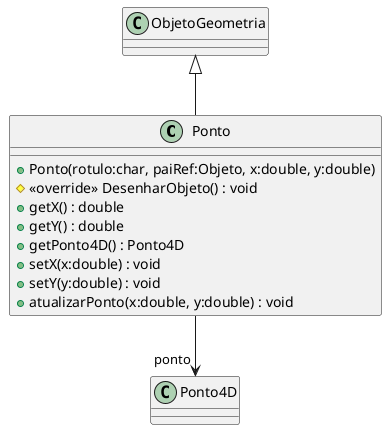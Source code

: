 @startuml
class Ponto {
    + Ponto(rotulo:char, paiRef:Objeto, x:double, y:double)
    # <<override>> DesenharObjeto() : void
    + getX() : double
    + getY() : double
    + getPonto4D() : Ponto4D
    + setX(x:double) : void
    + setY(y:double) : void
    + atualizarPonto(x:double, y:double) : void
}
ObjetoGeometria <|-- Ponto
Ponto --> "ponto" Ponto4D
@enduml
